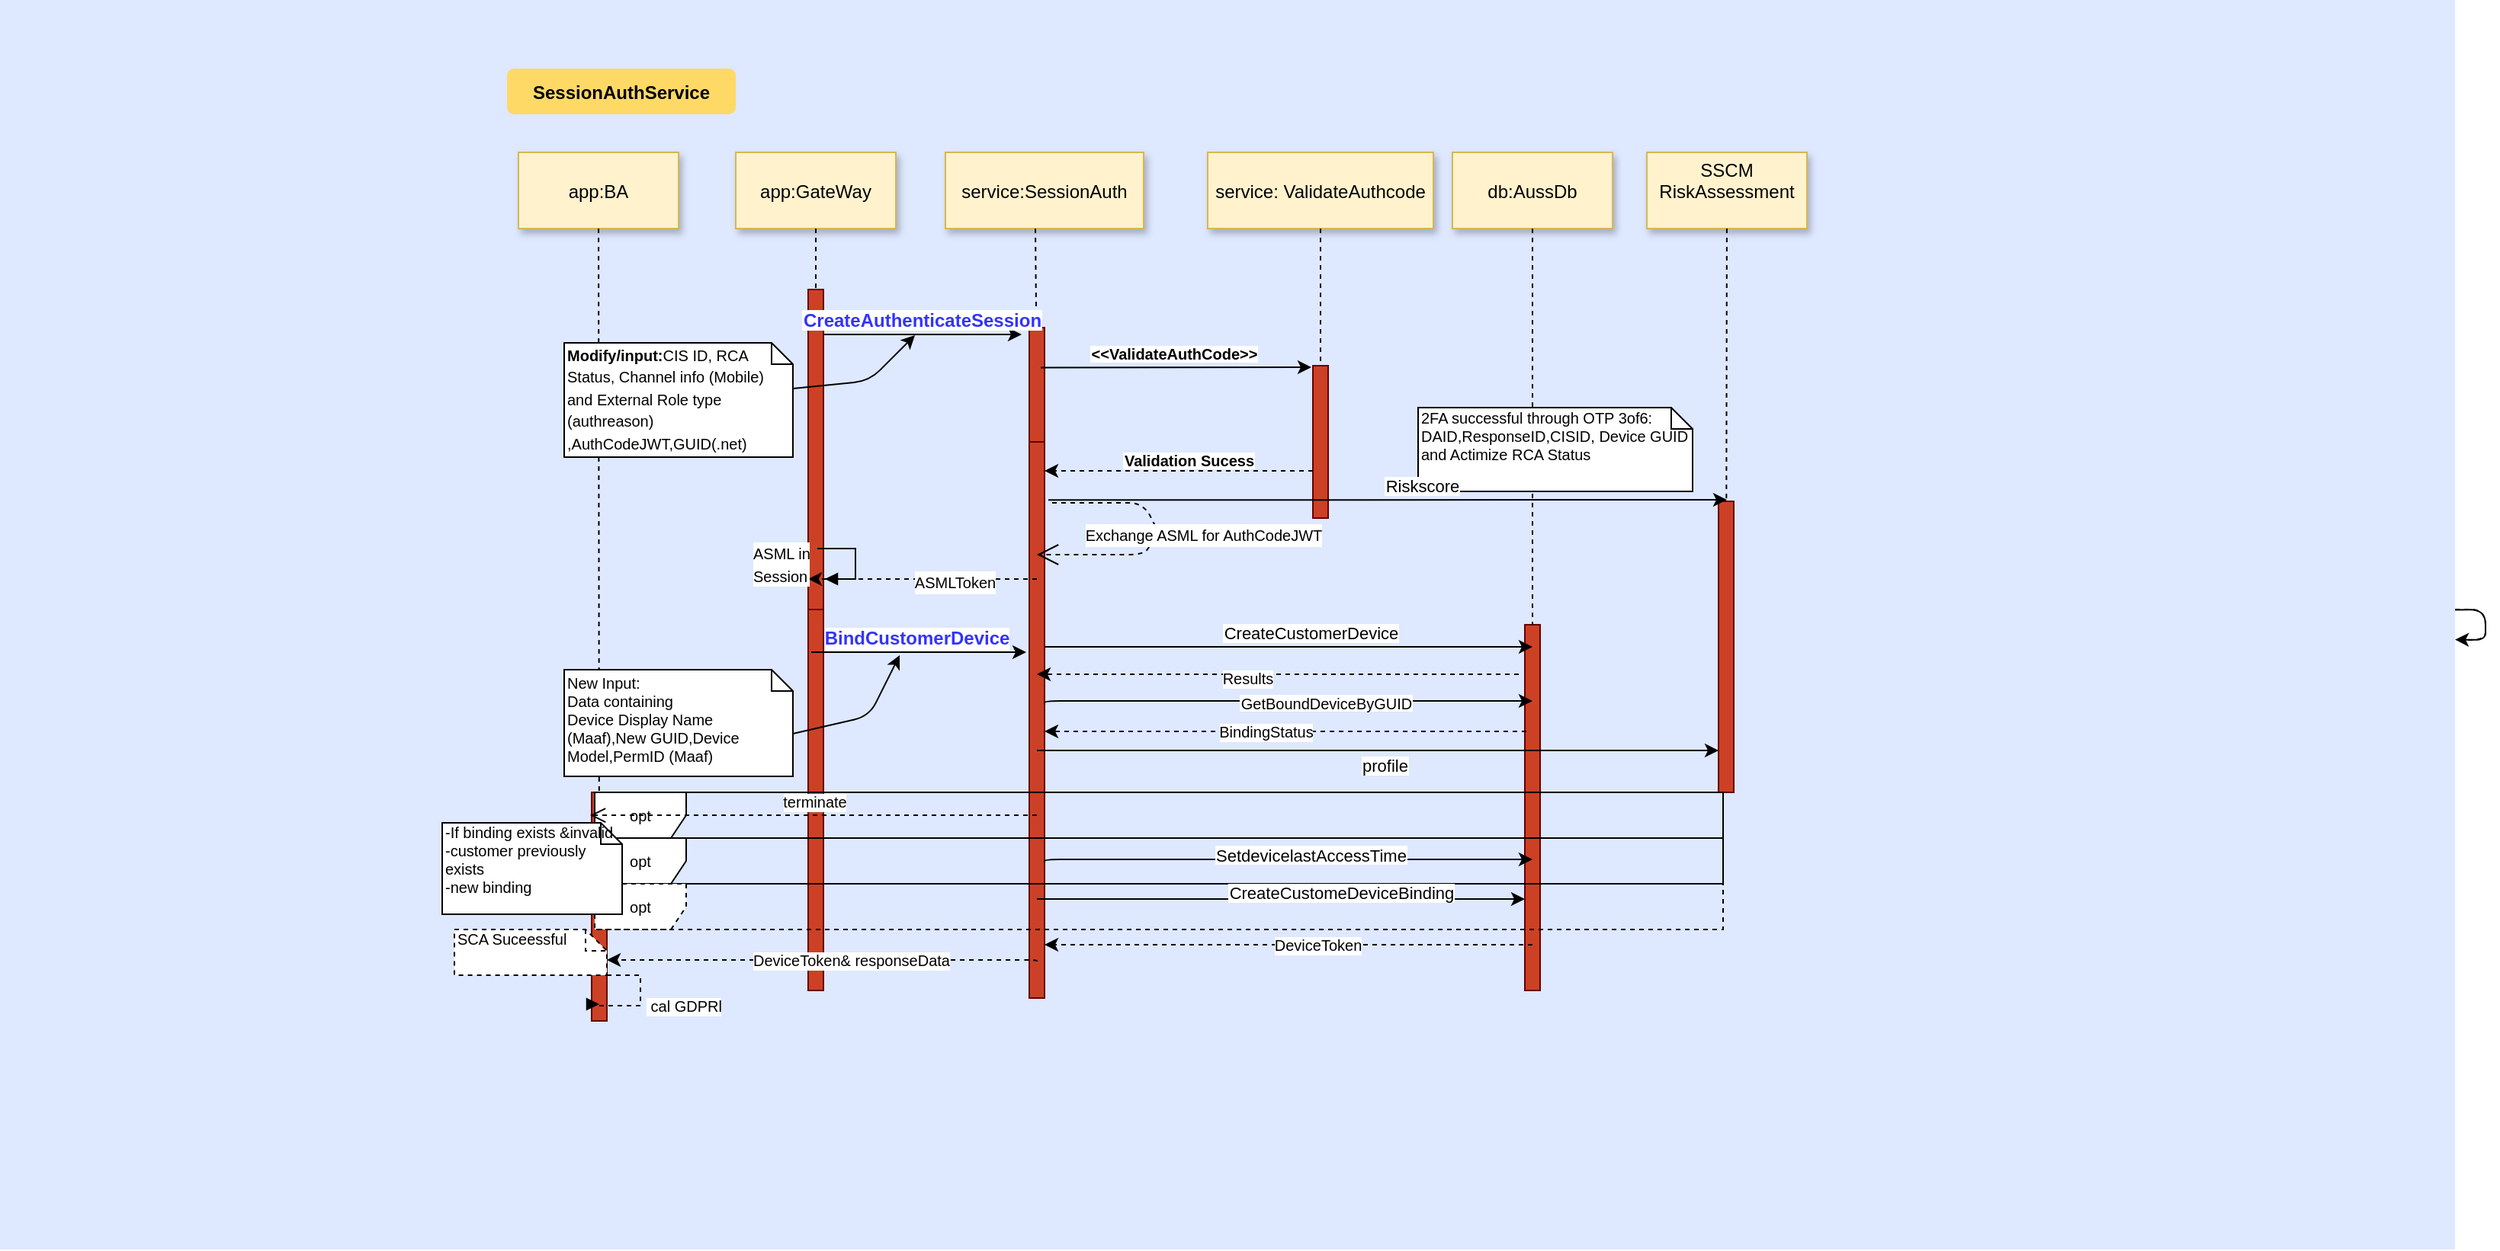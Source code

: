 <mxfile version="10.6.7" type="github"><diagram name="Page-1" id="9361dd3d-8414-5efd-6122-117bd74ce7a7"><mxGraphModel dx="1554" dy="1085" grid="1" gridSize="10" guides="1" tooltips="1" connect="1" arrows="1" fold="1" page="0" pageScale="1.5" pageWidth="826" pageHeight="1169" background="#ffffff" math="0" shadow="0"><root><mxCell id="0"/><mxCell id="1" parent="0"/><mxCell id="69" value="" style="fillColor=#DEE8FF;strokeColor=none" parent="1" vertex="1"><mxGeometry x="-330" y="-40" width="1610" height="820" as="geometry"/></mxCell><mxCell id="2" value="" style="fillColor=#CC4125;strokeColor=#660000" parent="1" vertex="1"><mxGeometry x="200" y="150" width="10" height="210" as="geometry"/></mxCell><mxCell id="4" value="app:GateWay" style="shadow=1;fillColor=#fff2cc;strokeColor=#d6b656;" parent="1" vertex="1"><mxGeometry x="152.5" y="60" width="105" height="50" as="geometry"/></mxCell><mxCell id="6" value="" style="fillColor=#CC4125;strokeColor=#660000" parent="1" vertex="1"><mxGeometry x="345" y="175" width="10" height="80" as="geometry"/></mxCell><mxCell id="7" value="service:SessionAuth" style="shadow=1;fillColor=#fff2cc;strokeColor=#d6b656;" parent="1" vertex="1"><mxGeometry x="290" y="60" width="130" height="50" as="geometry"/></mxCell><mxCell id="8" value="" style="edgeStyle=none;endArrow=none;dashed=1;" parent="1" target="6" edge="1"><mxGeometry x="272.335" y="165" width="100" height="100" as="geometry"><mxPoint x="349" y="110" as="sourcePoint"/><mxPoint x="347.576" y="165" as="targetPoint"/></mxGeometry></mxCell><mxCell id="9" value="CreateAuthenticateSession" style="edgeStyle=none;verticalLabelPosition=top;verticalAlign=bottom;fontSize=12;fontStyle=1;fontColor=#3333FF;" parent="1" edge="1"><mxGeometry x="220" y="92" width="100" height="100" as="geometry"><mxPoint x="210" y="179.5" as="sourcePoint"/><mxPoint x="340" y="179.5" as="targetPoint"/></mxGeometry></mxCell><mxCell id="13" value="&lt;&lt;ValidateAuthCode&gt;&gt;" style="edgeStyle=none;verticalLabelPosition=top;verticalAlign=bottom;fontSize=10;fontStyle=1" parent="1" edge="1"><mxGeometry width="100" height="100" as="geometry"><mxPoint x="352.5" y="201.206" as="sourcePoint"/><mxPoint x="530" y="201" as="targetPoint"/><mxPoint x="-1" as="offset"/></mxGeometry></mxCell><mxCell id="15" value="service: ValidateAuthcode" style="shadow=1;fillColor=#fff2cc;strokeColor=#d6b656;" parent="1" vertex="1"><mxGeometry x="462" y="60" width="148" height="50" as="geometry"/></mxCell><mxCell id="16" value="" style="edgeStyle=none;endArrow=none;dashed=1;" parent="1" source="15" target="17" edge="1"><mxGeometry x="437.043" y="270" width="100" height="100" as="geometry"><mxPoint x="514.543" y="220.0" as="sourcePoint"/><mxPoint x="514.543" y="240.0" as="targetPoint"/></mxGeometry></mxCell><mxCell id="17" value="" style="fillColor=#CC4125;strokeColor=#660000" parent="1" vertex="1"><mxGeometry x="531" y="200" width="10" height="100" as="geometry"/></mxCell><mxCell id="21" value="" style="fillColor=#CC4125;strokeColor=#660000" parent="1" vertex="1"><mxGeometry x="670" y="370" width="10" height="240" as="geometry"/></mxCell><mxCell id="22" value="db:AussDb" style="shadow=1;fillColor=#fff2cc;strokeColor=#d6b656;" parent="1" vertex="1"><mxGeometry x="622.5" y="60" width="105" height="50" as="geometry"/></mxCell><mxCell id="23" value="" style="edgeStyle=none;endArrow=none;dashed=1" parent="1" source="22" target="21" edge="1"><mxGeometry x="614.488" y="175.0" width="100" height="100" as="geometry"><mxPoint x="674.653" y="110" as="sourcePoint"/><mxPoint x="674.653" y="260" as="targetPoint"/></mxGeometry></mxCell><mxCell id="24" value="SSCM&#10;RiskAssessment&#10;" style="shadow=1;fillColor=#fff2cc;strokeColor=#d6b656;" parent="1" vertex="1"><mxGeometry x="750" y="60" width="105" height="50" as="geometry"/></mxCell><mxCell id="25" value="" style="edgeStyle=none;endArrow=none;dashed=1;" parent="1" source="24" target="26" edge="1"><mxGeometry x="727.335" y="165" width="100" height="100" as="geometry"><mxPoint x="802.259" y="110" as="sourcePoint"/><mxPoint x="802.576" y="165" as="targetPoint"/></mxGeometry></mxCell><mxCell id="26" value="" style="fillColor=#CC4125;strokeColor=#660000" parent="1" vertex="1"><mxGeometry x="797" y="289" width="10" height="191" as="geometry"/></mxCell><mxCell id="27" value="CreateCustomerDevice" style="edgeStyle=elbowEdgeStyle;elbow=vertical;verticalLabelPosition=top;verticalAlign=bottom;" parent="1" source="48" edge="1"><mxGeometry width="100" height="100" as="geometry"><mxPoint x="545.784" y="384.5" as="sourcePoint"/><mxPoint x="675" y="384.5" as="targetPoint"/><Array as="points"><mxPoint x="595" y="384.5"/></Array><mxPoint x="15" as="offset"/></mxGeometry></mxCell><mxCell id="33" value="" style="edgeStyle=elbowEdgeStyle;elbow=horizontal;endArrow=none;dashed=1" parent="1" source="4" target="2" edge="1"><mxGeometry x="230.0" y="310" width="100" height="100" as="geometry"><mxPoint x="230.0" y="410" as="sourcePoint"/><mxPoint x="330" y="310" as="targetPoint"/></mxGeometry></mxCell><mxCell id="38" value="" style="edgeStyle=elbowEdgeStyle;elbow=horizontal;endArrow=none;dashed=1" parent="1" source="69" target="69" edge="1"><mxGeometry x="932.259" y="240" width="100" height="100" as="geometry"><mxPoint x="802.259" y="329.394" as="sourcePoint"/><mxPoint x="802.259" y="370" as="targetPoint"/><Array as="points"><mxPoint x="802.259" y="350"/></Array></mxGeometry></mxCell><mxCell id="42" value="" style="fillColor=#CC4125;strokeColor=#660000" parent="1" vertex="1"><mxGeometry x="200" y="360" width="10" height="250" as="geometry"/></mxCell><mxCell id="44" value="" style="edgeStyle=none;dashed=1;endArrow=none" parent="1" source="2" target="42" edge="1"><mxGeometry x="50" y="300" width="100" height="100" as="geometry"><mxPoint x="50" y="400" as="sourcePoint"/><mxPoint x="150" y="300" as="targetPoint"/></mxGeometry></mxCell><mxCell id="48" value="" style="fillColor=#CC4125;strokeColor=#660000" parent="1" vertex="1"><mxGeometry x="345" y="250" width="10" height="365" as="geometry"/></mxCell><mxCell id="71" value="SessionAuthService" style="rounded=1;fontStyle=1;fillColor=#FFD966;strokeColor=none" parent="1" vertex="1"><mxGeometry x="2.5" y="5" width="150" height="30" as="geometry"/></mxCell><mxCell id="0d9bpIufl6r0iXMssUXp-95" value="" style="endArrow=classic;html=1;" parent="1" source="0d9bpIufl6r0iXMssUXp-93" edge="1"><mxGeometry width="50" height="50" relative="1" as="geometry"><mxPoint x="130" y="330" as="sourcePoint"/><mxPoint x="270" y="180" as="targetPoint"/><Array as="points"><mxPoint x="240" y="210"/></Array></mxGeometry></mxCell><mxCell id="0d9bpIufl6r0iXMssUXp-100" value="" style="endArrow=classic;html=1;" parent="1" edge="1"><mxGeometry width="50" height="50" relative="1" as="geometry"><mxPoint x="202" y="388" as="sourcePoint"/><mxPoint x="343" y="388" as="targetPoint"/><Array as="points"><mxPoint x="280" y="388"/><mxPoint x="310" y="388"/></Array></mxGeometry></mxCell><mxCell id="0d9bpIufl6r0iXMssUXp-103" value="&lt;b&gt;&lt;font color=&quot;#3333ff&quot;&gt;BindCustomerDevice&lt;/font&gt;&lt;/b&gt;&lt;br&gt;" style="text;html=1;resizable=0;points=[];align=center;verticalAlign=middle;labelBackgroundColor=#ffffff;" parent="0d9bpIufl6r0iXMssUXp-100" vertex="1" connectable="0"><mxGeometry x="-0.304" y="3" relative="1" as="geometry"><mxPoint x="20" y="-6.5" as="offset"/></mxGeometry></mxCell><mxCell id="0d9bpIufl6r0iXMssUXp-108" value="" style="endArrow=classic;html=1;exitX=0;exitY=0;exitDx=150;exitDy=42;exitPerimeter=0;" parent="1" source="0d9bpIufl6r0iXMssUXp-106" edge="1"><mxGeometry width="50" height="50" relative="1" as="geometry"><mxPoint x="190" y="470" as="sourcePoint"/><mxPoint x="260" y="390" as="targetPoint"/><Array as="points"><mxPoint x="240" y="430"/></Array></mxGeometry></mxCell><mxCell id="0d9bpIufl6r0iXMssUXp-109" value="" style="endArrow=classic;html=1;fontSize=12;" parent="1" source="69" target="69" edge="1"><mxGeometry width="50" height="50" relative="1" as="geometry"><mxPoint x="400" y="310" as="sourcePoint"/><mxPoint x="450" y="260" as="targetPoint"/><Array as="points"><mxPoint x="440" y="310"/></Array></mxGeometry></mxCell><mxCell id="0d9bpIufl6r0iXMssUXp-110" value="Validation Sucess" style="edgeStyle=elbowEdgeStyle;elbow=vertical;dashed=1;verticalLabelPosition=bottom;verticalAlign=top;jumpSize=5;fontSize=10;fontStyle=1" parent="1" source="17" edge="1"><mxGeometry width="100" height="100" as="geometry"><mxPoint x="499" y="268.5" as="sourcePoint"/><mxPoint x="355" y="269" as="targetPoint"/><Array as="points"><mxPoint x="430" y="269"/><mxPoint x="420" y="269"/><mxPoint x="370" y="269"/><mxPoint x="422" y="186.5"/></Array><mxPoint x="7" y="-19" as="offset"/></mxGeometry></mxCell><mxCell id="0d9bpIufl6r0iXMssUXp-111" value="&lt;font style=&quot;font-size: 10px&quot;&gt;Exchange ASML for AuthCodeJWT&lt;/font&gt;" style="endArrow=open;endSize=12;dashed=1;html=1;fontSize=12;" parent="1" edge="1"><mxGeometry x="-0.029" y="30" width="160" relative="1" as="geometry"><mxPoint x="360" y="290" as="sourcePoint"/><mxPoint x="350" y="324" as="targetPoint"/><Array as="points"><mxPoint x="420" y="290"/><mxPoint x="430" y="310"/><mxPoint x="420" y="324"/><mxPoint x="390" y="324"/></Array><mxPoint x="5" y="-17" as="offset"/></mxGeometry></mxCell><mxCell id="0d9bpIufl6r0iXMssUXp-113" value="" style="fillColor=#CC4125;strokeColor=#660000" parent="1" vertex="1"><mxGeometry x="58" y="480" width="10" height="150" as="geometry"/></mxCell><mxCell id="0d9bpIufl6r0iXMssUXp-114" value="app:BA" style="shadow=1;fillColor=#fff2cc;strokeColor=#d6b656;" parent="1" vertex="1"><mxGeometry x="10" y="60" width="105" height="50" as="geometry"/></mxCell><mxCell id="0d9bpIufl6r0iXMssUXp-115" value="" style="edgeStyle=none;endArrow=none;dashed=1" parent="1" source="0d9bpIufl6r0iXMssUXp-114" target="0d9bpIufl6r0iXMssUXp-113" edge="1"><mxGeometry x="1.988" y="185.0" width="100" height="100" as="geometry"><mxPoint x="62.153" y="120" as="sourcePoint"/><mxPoint x="62.153" y="270" as="targetPoint"/></mxGeometry></mxCell><mxCell id="0d9bpIufl6r0iXMssUXp-106" value="&lt;font style=&quot;font-size: 10px&quot;&gt;New Input:&amp;nbsp;&lt;/font&gt;&lt;div style=&quot;font-size: 10px&quot;&gt;&lt;font style=&quot;font-size: 10px&quot;&gt;&lt;span&gt;Data containing&lt;/span&gt;&lt;br&gt;&lt;/font&gt;&lt;/div&gt;&lt;div style=&quot;font-size: 10px&quot;&gt;&lt;font style=&quot;font-size: 10px&quot;&gt;Device Display Name (Maaf),New GUID,Device Model,PermID (Maaf)&lt;/font&gt;&lt;/div&gt;" style="shape=note;whiteSpace=wrap;html=1;size=14;verticalAlign=top;align=left;spacingTop=-6;" parent="1" vertex="1"><mxGeometry x="40" y="399.5" width="150" height="70" as="geometry"/></mxCell><mxCell id="0d9bpIufl6r0iXMssUXp-93" value="&lt;font style=&quot;font-size: 10px&quot;&gt;&lt;b&gt;Modify/input:&lt;/b&gt;CIS ID, RCA Status, Channel info (Mobile) and External Role type (auth&lt;span&gt;reason&lt;/span&gt;) ,AuthCodeJWT,GUID(.net)&lt;/font&gt;" style="shape=note;whiteSpace=wrap;html=1;size=14;verticalAlign=top;align=left;spacingTop=-6;" parent="1" vertex="1"><mxGeometry x="40" y="185" width="150" height="75" as="geometry"/></mxCell><mxCell id="0d9bpIufl6r0iXMssUXp-112" value="" style="edgeStyle=elbowEdgeStyle;elbow=vertical;dashed=1;verticalLabelPosition=bottom;verticalAlign=top;jumpSize=5;fontSize=12;fontStyle=1" parent="1" edge="1"><mxGeometry width="100" height="100" as="geometry"><mxPoint x="350" y="340" as="sourcePoint"/><mxPoint x="200" y="340" as="targetPoint"/><Array as="points"><mxPoint x="265" y="340"/><mxPoint x="215" y="340"/><mxPoint x="267" y="257.5"/></Array><mxPoint x="-165" y="20" as="offset"/></mxGeometry></mxCell><mxCell id="0d9bpIufl6r0iXMssUXp-120" value="&lt;font style=&quot;font-size: 10px&quot;&gt;ASMLToken&lt;/font&gt;" style="text;html=1;resizable=0;points=[];align=center;verticalAlign=middle;labelBackgroundColor=#ffffff;fontSize=12;" parent="0d9bpIufl6r0iXMssUXp-112" vertex="1" connectable="0"><mxGeometry relative="1" as="geometry"><mxPoint x="21" y="2" as="offset"/></mxGeometry></mxCell><mxCell id="0d9bpIufl6r0iXMssUXp-117" value="&lt;font style=&quot;font-size: 10px&quot;&gt;ASML in&lt;br&gt;Session&lt;/font&gt;&lt;br&gt;" style="edgeStyle=orthogonalEdgeStyle;html=1;align=left;spacingLeft=2;endArrow=block;rounded=0;entryX=1;entryY=0;fontSize=12;" parent="1" edge="1"><mxGeometry x="0.077" y="-71" relative="1" as="geometry"><mxPoint x="206" y="320" as="sourcePoint"/><Array as="points"><mxPoint x="231" y="320"/><mxPoint x="231" y="340"/></Array><mxPoint x="211" y="340" as="targetPoint"/><mxPoint as="offset"/></mxGeometry></mxCell><mxCell id="0d9bpIufl6r0iXMssUXp-123" value="&lt;span&gt;2FA successful through OTP 3of6:&lt;br&gt;&lt;/span&gt;&lt;span&gt;DAID,ResponseID,&lt;/span&gt;&lt;span&gt;CISID, Device GUID and Actimize RCA Status&lt;/span&gt;&lt;span&gt;&lt;br&gt;&lt;/span&gt;" style="shape=note;whiteSpace=wrap;html=1;size=14;verticalAlign=top;align=left;spacingTop=-6;fontSize=10;" parent="1" vertex="1"><mxGeometry x="600" y="227.5" width="180" height="55" as="geometry"/></mxCell><mxCell id="0d9bpIufl6r0iXMssUXp-121" value="Riskscore" style="edgeStyle=elbowEdgeStyle;elbow=vertical;verticalLabelPosition=top;verticalAlign=bottom" parent="1" edge="1"><mxGeometry x="2.5" y="-42" width="100" height="100" as="geometry"><mxPoint x="357.5" y="288.13" as="sourcePoint"/><mxPoint x="802.5" y="288" as="targetPoint"/><Array as="points"/><mxPoint x="23" as="offset"/></mxGeometry></mxCell><mxCell id="0d9bpIufl6r0iXMssUXp-124" value="" style="edgeStyle=elbowEdgeStyle;elbow=vertical;dashed=1;verticalLabelPosition=bottom;verticalAlign=top;jumpSize=5;fontSize=10;fontStyle=1;" parent="1" edge="1"><mxGeometry x="125" y="123.5" width="100" height="100" as="geometry"><mxPoint x="666" y="402.5" as="sourcePoint"/><mxPoint x="350" y="403" as="targetPoint"/><Array as="points"><mxPoint x="505" y="402.5"/><mxPoint x="557" y="320"/></Array><mxPoint x="88" y="161" as="offset"/></mxGeometry></mxCell><mxCell id="0d9bpIufl6r0iXMssUXp-127" value="Results" style="text;html=1;resizable=0;points=[];align=center;verticalAlign=middle;labelBackgroundColor=#ffffff;fontSize=10;" parent="0d9bpIufl6r0iXMssUXp-124" vertex="1" connectable="0"><mxGeometry relative="1" as="geometry"><mxPoint x="-20" y="2" as="offset"/></mxGeometry></mxCell><mxCell id="0d9bpIufl6r0iXMssUXp-128" value="GetBoundDeviceByGUID" style="edgeStyle=elbowEdgeStyle;elbow=vertical;verticalLabelPosition=top;verticalAlign=bottom;exitX=1;exitY=0.451;exitDx=0;exitDy=0;exitPerimeter=0;fontSize=10;" parent="1" edge="1"><mxGeometry width="100" height="100" as="geometry"><mxPoint x="355" y="422.5" as="sourcePoint"/><mxPoint x="675" y="420" as="targetPoint"/><Array as="points"><mxPoint x="595" y="420"/></Array><mxPoint x="25" y="9" as="offset"/></mxGeometry></mxCell><mxCell id="0d9bpIufl6r0iXMssUXp-129" value="opt" style="shape=umlFrame;whiteSpace=wrap;html=1;fontSize=10;" parent="1" vertex="1"><mxGeometry x="60" y="480" width="740" height="30" as="geometry"/></mxCell><mxCell id="0d9bpIufl6r0iXMssUXp-130" value="opt" style="shape=umlFrame;whiteSpace=wrap;html=1;fontSize=10;" parent="1" vertex="1"><mxGeometry x="60" y="510" width="740" height="30" as="geometry"/></mxCell><mxCell id="0d9bpIufl6r0iXMssUXp-131" value="opt" style="shape=umlFrame;whiteSpace=wrap;html=1;fontSize=10;dashed=1;" parent="1" vertex="1"><mxGeometry x="60" y="540" width="740" height="30" as="geometry"/></mxCell><mxCell id="0d9bpIufl6r0iXMssUXp-134" value="-If binding exists &amp;amp;invalid&lt;br&gt;-customer previously exists&amp;nbsp;&lt;br&gt;-new binding&lt;br&gt;" style="shape=note;whiteSpace=wrap;html=1;size=14;verticalAlign=top;align=left;spacingTop=-6;fontSize=10;" parent="1" vertex="1"><mxGeometry x="-40" y="500" width="118" height="60" as="geometry"/></mxCell><mxCell id="0d9bpIufl6r0iXMssUXp-135" value="terminate" style="html=1;verticalAlign=bottom;endArrow=open;dashed=1;endSize=8;fontSize=10;entryX=0.822;entryY=-0.083;entryDx=0;entryDy=0;entryPerimeter=0;" parent="1" target="0d9bpIufl6r0iXMssUXp-134" edge="1"><mxGeometry relative="1" as="geometry"><mxPoint x="350" y="495" as="sourcePoint"/><mxPoint x="130" y="490" as="targetPoint"/><Array as="points"><mxPoint x="330" y="495"/></Array></mxGeometry></mxCell><mxCell id="0d9bpIufl6r0iXMssUXp-136" value="profile" style="edgeStyle=elbowEdgeStyle;elbow=vertical;verticalLabelPosition=top;verticalAlign=bottom;exitX=1;exitY=0.451;exitDx=0;exitDy=0;exitPerimeter=0;" parent="1" target="26" edge="1"><mxGeometry x="-15" y="20" width="100" height="100" as="geometry"><mxPoint x="350" y="452.5" as="sourcePoint"/><mxPoint x="670" y="450" as="targetPoint"/><Array as="points"/><mxPoint x="5" y="19" as="offset"/></mxGeometry></mxCell><mxCell id="0d9bpIufl6r0iXMssUXp-140" value="SetdevicelastAccessTime" style="edgeStyle=elbowEdgeStyle;elbow=vertical;verticalLabelPosition=top;verticalAlign=bottom;exitX=1;exitY=0.451;exitDx=0;exitDy=0;exitPerimeter=0;" parent="1" edge="1"><mxGeometry width="100" height="100" as="geometry"><mxPoint x="355" y="526.5" as="sourcePoint"/><mxPoint x="675" y="524" as="targetPoint"/><Array as="points"><mxPoint x="595" y="524"/></Array><mxPoint x="15" y="5" as="offset"/></mxGeometry></mxCell><mxCell id="0d9bpIufl6r0iXMssUXp-142" value="CreateCustomeDeviceBinding" style="edgeStyle=elbowEdgeStyle;elbow=vertical;verticalLabelPosition=top;verticalAlign=bottom;" parent="1" edge="1"><mxGeometry width="100" height="100" as="geometry"><mxPoint x="350" y="550" as="sourcePoint"/><mxPoint x="670" y="550" as="targetPoint"/><Array as="points"/><mxPoint x="40" y="5" as="offset"/></mxGeometry></mxCell><mxCell id="0d9bpIufl6r0iXMssUXp-143" value="" style="edgeStyle=elbowEdgeStyle;elbow=vertical;dashed=1;verticalLabelPosition=bottom;verticalAlign=top;jumpSize=5;fontSize=10;fontStyle=1;" parent="1" target="48" edge="1"><mxGeometry x="134" y="301" width="100" height="100" as="geometry"><mxPoint x="675" y="580" as="sourcePoint"/><mxPoint x="359" y="580.5" as="targetPoint"/><Array as="points"><mxPoint x="514" y="580"/><mxPoint x="566" y="497.5"/></Array><mxPoint x="88" y="161" as="offset"/></mxGeometry></mxCell><mxCell id="0d9bpIufl6r0iXMssUXp-144" value="DeviceToken" style="text;html=1;resizable=0;points=[];align=center;verticalAlign=middle;labelBackgroundColor=#ffffff;fontSize=10;" parent="0d9bpIufl6r0iXMssUXp-143" vertex="1" connectable="0"><mxGeometry relative="1" as="geometry"><mxPoint x="19" as="offset"/></mxGeometry></mxCell><mxCell id="0d9bpIufl6r0iXMssUXp-145" value="" style="edgeStyle=elbowEdgeStyle;elbow=vertical;dashed=1;verticalLabelPosition=bottom;verticalAlign=top;jumpSize=5;fontSize=10;fontStyle=1;" parent="1" edge="1"><mxGeometry x="-157" y="311" width="100" height="100" as="geometry"><mxPoint x="350" y="591" as="sourcePoint"/><mxPoint x="68" y="590.5" as="targetPoint"/><Array as="points"><mxPoint x="223" y="590"/><mxPoint x="275" y="507.5"/></Array><mxPoint x="88" y="161" as="offset"/></mxGeometry></mxCell><mxCell id="0d9bpIufl6r0iXMssUXp-146" value="DeviceToken&amp;amp; responseData" style="text;html=1;resizable=0;points=[];align=center;verticalAlign=middle;labelBackgroundColor=#ffffff;fontSize=10;" parent="0d9bpIufl6r0iXMssUXp-145" vertex="1" connectable="0"><mxGeometry relative="1" as="geometry"><mxPoint x="19" as="offset"/></mxGeometry></mxCell><mxCell id="0d9bpIufl6r0iXMssUXp-151" value="&amp;nbsp;cal GDPRl" style="edgeStyle=orthogonalEdgeStyle;html=1;align=left;spacingLeft=2;endArrow=block;rounded=0;dashed=1;fontSize=10;" parent="1" edge="1"><mxGeometry relative="1" as="geometry"><mxPoint x="68" y="600" as="sourcePoint"/><Array as="points"><mxPoint x="90" y="600"/><mxPoint x="90" y="620"/><mxPoint x="56" y="620"/></Array><mxPoint x="63" y="619" as="targetPoint"/></mxGeometry></mxCell><mxCell id="0d9bpIufl6r0iXMssUXp-152" value="SCA Suceessful" style="shape=note;whiteSpace=wrap;html=1;size=14;verticalAlign=top;align=left;spacingTop=-6;dashed=1;fontSize=10;" parent="1" vertex="1"><mxGeometry x="-32" y="570" width="100" height="30" as="geometry"/></mxCell><mxCell id="0d9bpIufl6r0iXMssUXp-153" value="" style="edgeStyle=elbowEdgeStyle;elbow=vertical;dashed=1;verticalLabelPosition=bottom;verticalAlign=top;jumpSize=5;fontSize=10;fontStyle=1;" parent="1" edge="1"><mxGeometry x="130" y="161" width="100" height="100" as="geometry"><mxPoint x="671" y="440" as="sourcePoint"/><mxPoint x="355" y="440.5" as="targetPoint"/><Array as="points"><mxPoint x="510" y="440"/><mxPoint x="562" y="357.5"/></Array><mxPoint x="88" y="161" as="offset"/></mxGeometry></mxCell><mxCell id="0d9bpIufl6r0iXMssUXp-154" value="BindingStatus" style="text;html=1;resizable=0;points=[];align=center;verticalAlign=middle;labelBackgroundColor=#ffffff;fontSize=10;" parent="0d9bpIufl6r0iXMssUXp-153" vertex="1" connectable="0"><mxGeometry relative="1" as="geometry"><mxPoint x="-13" as="offset"/></mxGeometry></mxCell></root></mxGraphModel></diagram></mxfile>